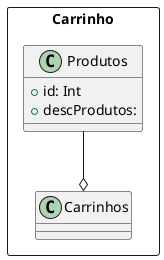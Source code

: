 @startuml carrinho
package Carrinho <<rectangle>> {

  ' Classes
  class Produtos {
    + id: Int
    + descProdutos:
  }

  class Carrinhos {

  }

  ' Relacionamentos
  Produtos --o Carrinhos

}
@enduml